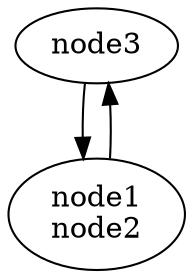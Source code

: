 digraph G {
  graph [name="cycle3-compact"]
node3 [label=node3];
"node1
node2" [label="node1
node2"];
node3->"node1
node2" ;
"node1
node2"->node3 ;
}
